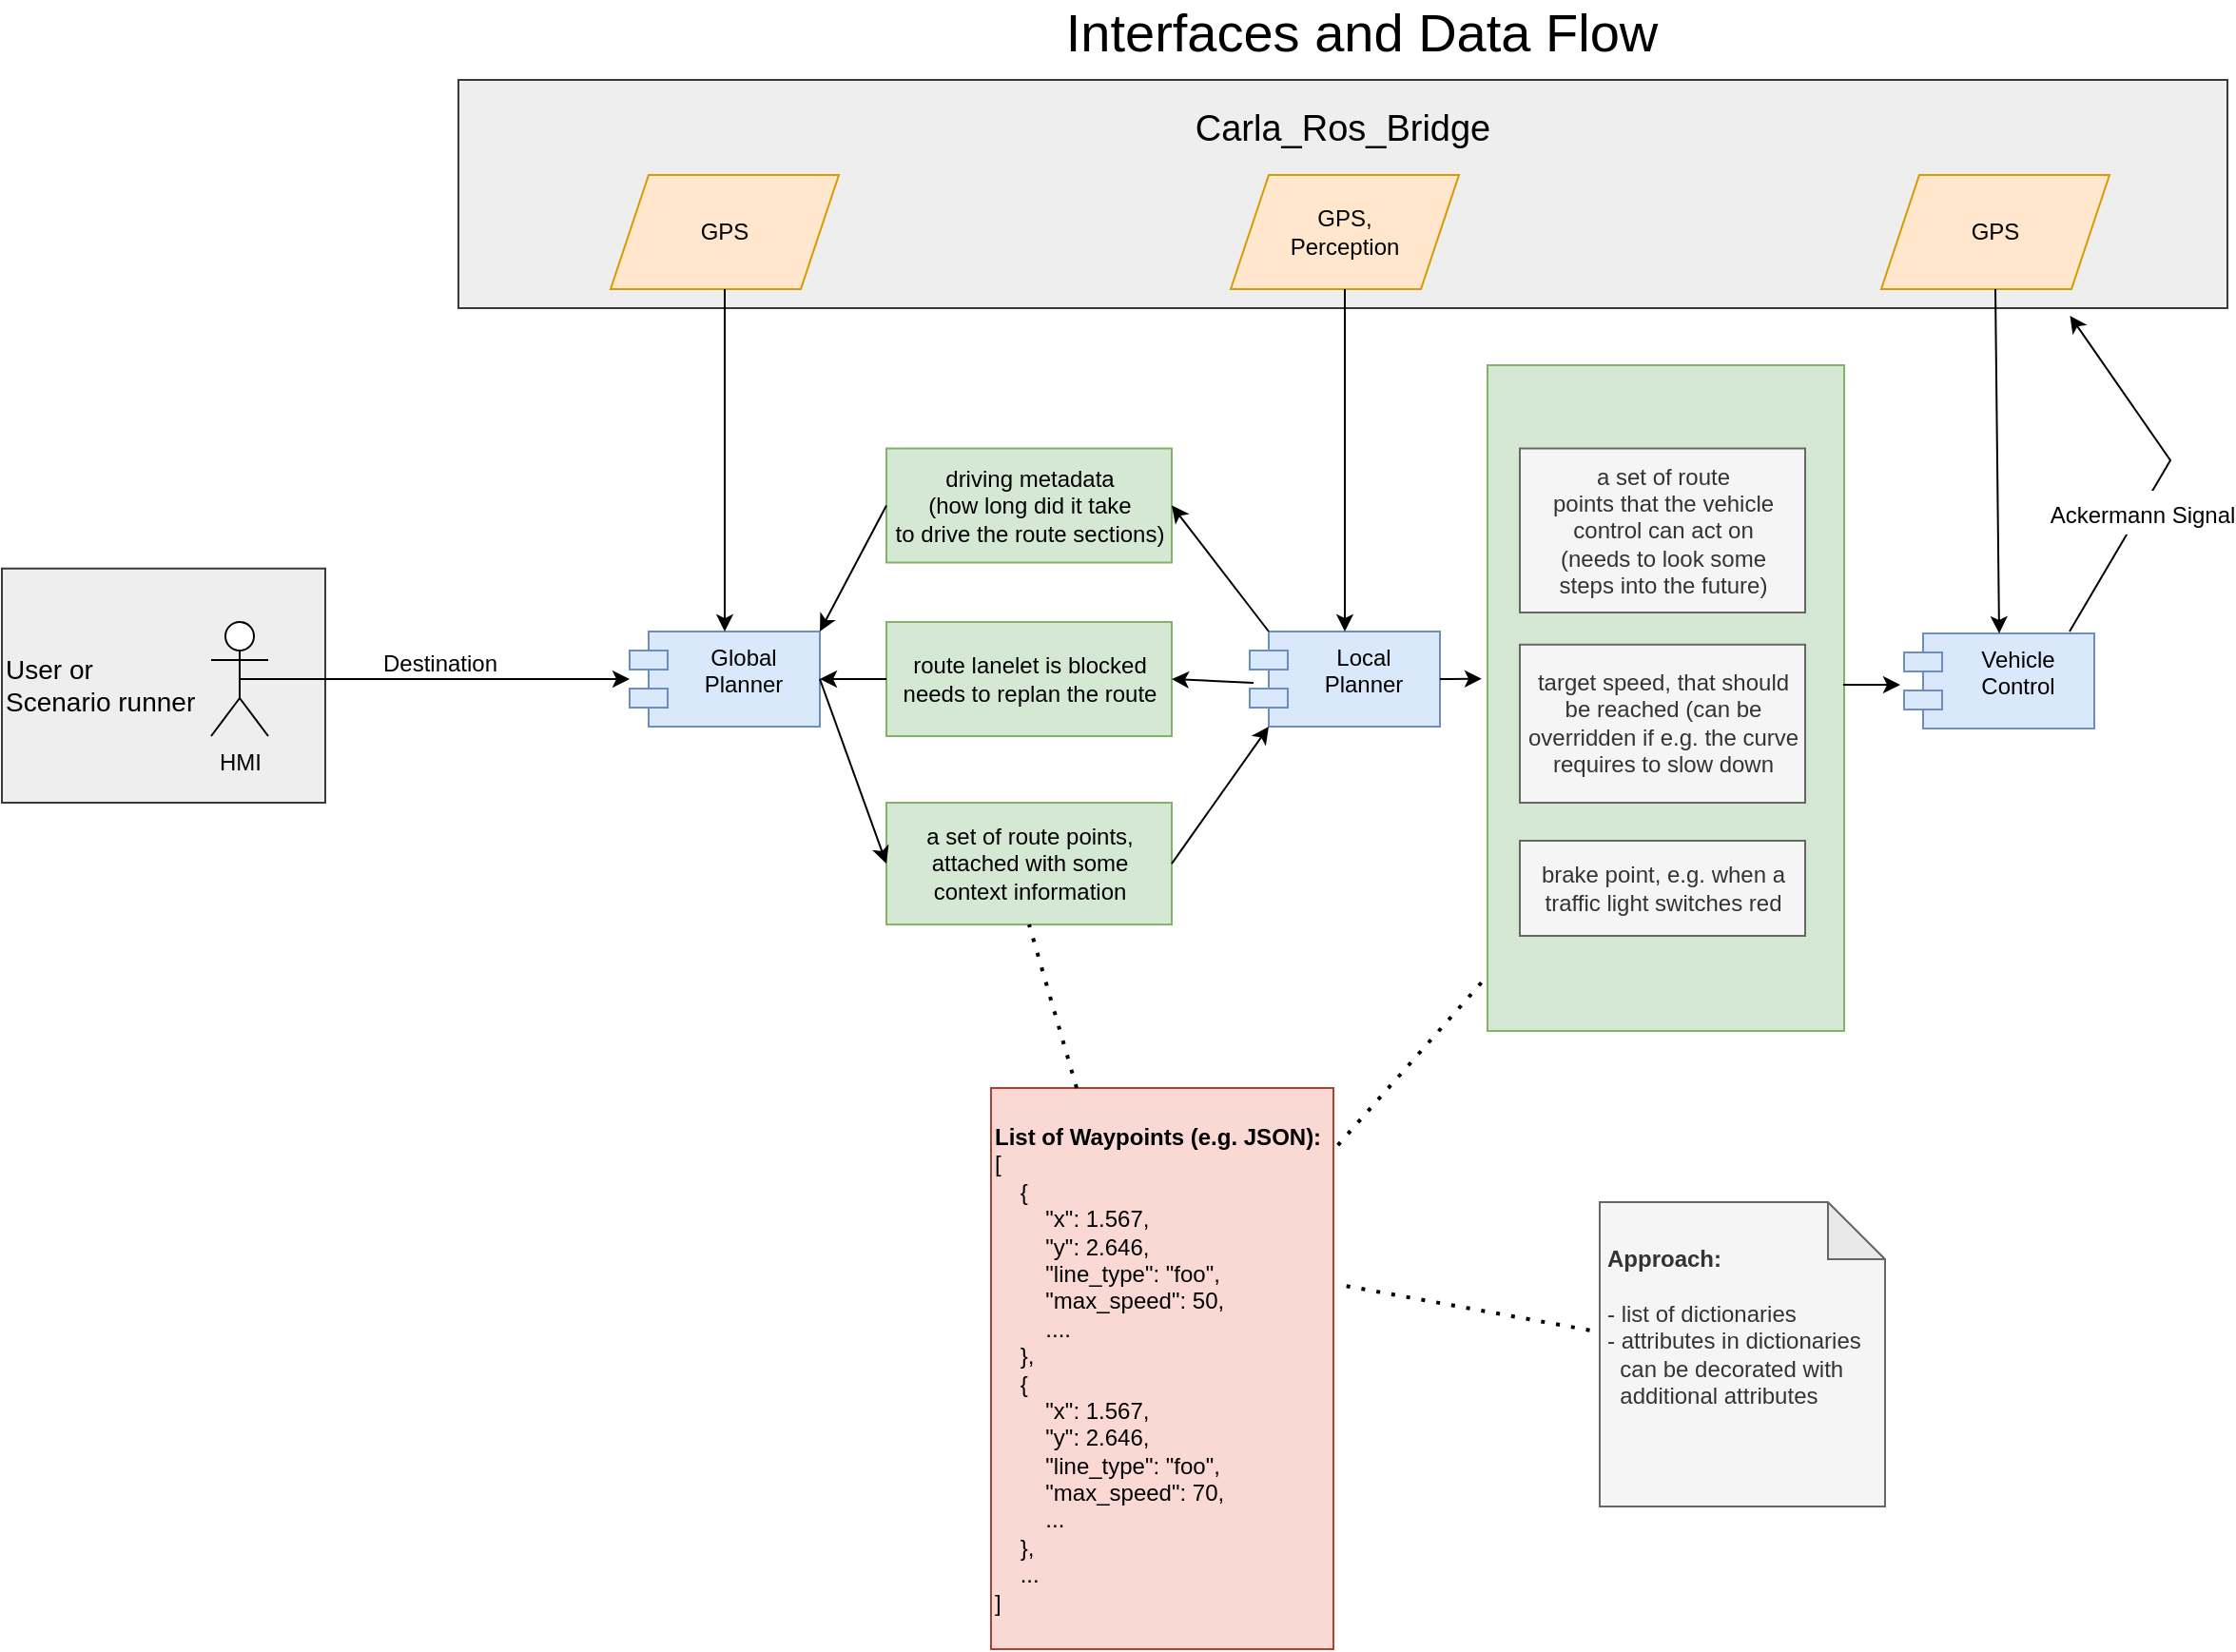 <mxfile version="15.8.6" type="device"><diagram id="wfN-UgEo4YySCXWEmB0_" name="Page-1"><mxGraphModel dx="2840" dy="1153" grid="1" gridSize="10" guides="1" tooltips="1" connect="1" arrows="1" fold="1" page="1" pageScale="1" pageWidth="850" pageHeight="1100" math="0" shadow="0"><root><mxCell id="0"/><mxCell id="1" parent="0"/><mxCell id="Oe-aHiRuMTyT6Q5_w0td-3" value="&lt;div style=&quot;font-size: 14px&quot; align=&quot;left&quot;&gt;&lt;font style=&quot;font-size: 14px&quot;&gt;User or &lt;br&gt;&lt;/font&gt;&lt;/div&gt;&lt;div style=&quot;font-size: 14px&quot; align=&quot;left&quot;&gt;&lt;font style=&quot;font-size: 14px&quot;&gt;Scenario runner&lt;/font&gt;&lt;/div&gt;" style="rounded=0;whiteSpace=wrap;html=1;fontSize=12;align=left;fillColor=#eeeeee;strokeColor=#36393d;" vertex="1" parent="1"><mxGeometry x="-290" y="366.88" width="170" height="123.12" as="geometry"/></mxCell><mxCell id="Oe-aHiRuMTyT6Q5_w0td-1" value="&lt;div style=&quot;font-size: 19px&quot;&gt;&lt;font style=&quot;font-size: 19px&quot;&gt;Carla_Ros_Bridge&lt;/font&gt;&lt;/div&gt;&lt;div style=&quot;font-size: 19px&quot;&gt;&lt;font style=&quot;font-size: 19px&quot;&gt;&lt;br&gt;&lt;/font&gt;&lt;/div&gt;&lt;div style=&quot;font-size: 19px&quot;&gt;&lt;font style=&quot;font-size: 19px&quot;&gt;&lt;br&gt;&lt;/font&gt;&lt;/div&gt;&lt;div style=&quot;font-size: 19px&quot;&gt;&lt;font style=&quot;font-size: 19px&quot;&gt;&lt;br&gt;&lt;/font&gt;&lt;/div&gt;" style="rounded=0;whiteSpace=wrap;html=1;fillColor=#eeeeee;strokeColor=#36393d;" vertex="1" parent="1"><mxGeometry x="-50" y="110" width="930" height="120" as="geometry"/></mxCell><mxCell id="r_o1c9-DQdiVAADlOW3O-39" value="&lt;div&gt;brake point, e.g. when a&lt;br&gt;&lt;/div&gt;&lt;div&gt;traffic light switches red&lt;br&gt;&lt;/div&gt;" style="html=1;align=center;fillColor=#d5e8d4;strokeColor=#82b366;" parent="1" vertex="1"><mxGeometry x="491" y="260" width="187.5" height="350" as="geometry"/></mxCell><mxCell id="r_o1c9-DQdiVAADlOW3O-5" value="Global&#xA;Planner" style="shape=module;align=left;spacingLeft=20;align=center;verticalAlign=top;fillColor=#dae8fc;strokeColor=#6c8ebf;" parent="1" vertex="1"><mxGeometry x="40" y="400" width="100" height="50" as="geometry"/></mxCell><mxCell id="r_o1c9-DQdiVAADlOW3O-6" value="Local&#xA;Planner" style="shape=module;align=left;spacingLeft=20;align=center;verticalAlign=top;fillColor=#dae8fc;strokeColor=#6c8ebf;" parent="1" vertex="1"><mxGeometry x="366" y="400" width="100" height="50" as="geometry"/></mxCell><mxCell id="r_o1c9-DQdiVAADlOW3O-7" value="Vehicle&#xA;Control&#xA;" style="shape=module;align=left;spacingLeft=20;align=center;verticalAlign=top;fillColor=#dae8fc;strokeColor=#6c8ebf;" parent="1" vertex="1"><mxGeometry x="710" y="401" width="100" height="50" as="geometry"/></mxCell><mxCell id="r_o1c9-DQdiVAADlOW3O-11" value="&lt;div align=&quot;center&quot;&gt;a set of route points,&lt;/div&gt;&lt;div align=&quot;center&quot;&gt;attached with some&lt;/div&gt;&lt;div align=&quot;center&quot;&gt;context information&lt;/div&gt;" style="html=1;align=center;fillColor=#d5e8d4;strokeColor=#82b366;" parent="1" vertex="1"><mxGeometry x="175" y="490" width="150" height="64.06" as="geometry"/></mxCell><mxCell id="r_o1c9-DQdiVAADlOW3O-12" value="&lt;div align=&quot;center&quot;&gt;a set of route&lt;/div&gt;&lt;div align=&quot;center&quot;&gt;points that the vehicle&lt;/div&gt;&lt;div align=&quot;center&quot;&gt;control can act on&lt;/div&gt;&lt;div align=&quot;center&quot;&gt;(needs to look some&lt;/div&gt;&lt;div align=&quot;center&quot;&gt;steps into the future)&lt;br&gt;&lt;/div&gt;" style="html=1;align=center;fillColor=#f5f5f5;fontColor=#333333;strokeColor=#666666;" parent="1" vertex="1"><mxGeometry x="508" y="303.75" width="150" height="86.25" as="geometry"/></mxCell><mxCell id="r_o1c9-DQdiVAADlOW3O-13" value="" style="endArrow=classic;html=1;rounded=0;exitX=1;exitY=0.5;exitDx=0;exitDy=0;entryX=0;entryY=0.5;entryDx=0;entryDy=0;" parent="1" source="r_o1c9-DQdiVAADlOW3O-5" target="r_o1c9-DQdiVAADlOW3O-11" edge="1"><mxGeometry width="50" height="50" relative="1" as="geometry"><mxPoint x="210" y="740" as="sourcePoint"/><mxPoint x="260" y="690" as="targetPoint"/></mxGeometry></mxCell><mxCell id="r_o1c9-DQdiVAADlOW3O-14" value="" style="endArrow=classic;html=1;rounded=0;exitX=1;exitY=0.5;exitDx=0;exitDy=0;entryX=0;entryY=1;entryDx=10;entryDy=0;entryPerimeter=0;" parent="1" source="r_o1c9-DQdiVAADlOW3O-11" target="r_o1c9-DQdiVAADlOW3O-6" edge="1"><mxGeometry width="50" height="50" relative="1" as="geometry"><mxPoint x="150" y="435" as="sourcePoint"/><mxPoint x="190" y="435" as="targetPoint"/></mxGeometry></mxCell><mxCell id="r_o1c9-DQdiVAADlOW3O-21" value="&lt;div align=&quot;center&quot;&gt;&lt;b&gt;List of Waypoints (e.g. JSON):&lt;/b&gt;&lt;br&gt;&lt;/div&gt;&lt;div align=&quot;left&quot;&gt;[&lt;/div&gt;&lt;div align=&quot;left&quot;&gt;&amp;nbsp;&amp;nbsp;&amp;nbsp; {&lt;/div&gt;&lt;div align=&quot;left&quot;&gt;&amp;nbsp;&amp;nbsp;&amp;nbsp;&amp;nbsp;&amp;nbsp;&amp;nbsp;&amp;nbsp; &quot;x&quot;: 1.567,&lt;/div&gt;&lt;div align=&quot;left&quot;&gt;&amp;nbsp;&amp;nbsp;&amp;nbsp;&amp;nbsp;&amp;nbsp;&amp;nbsp;&amp;nbsp; &quot;y&quot;: 2.646,&lt;/div&gt;&lt;div align=&quot;left&quot;&gt;&amp;nbsp;&amp;nbsp;&amp;nbsp;&amp;nbsp;&amp;nbsp;&amp;nbsp;&amp;nbsp; &quot;line_type&quot;: &quot;foo&quot;,&lt;/div&gt;&lt;div align=&quot;left&quot;&gt;&amp;nbsp;&amp;nbsp;&amp;nbsp;&amp;nbsp;&amp;nbsp;&amp;nbsp;&amp;nbsp; &quot;max_speed&quot;: 50,&lt;/div&gt;&lt;div align=&quot;left&quot;&gt;&amp;nbsp;&amp;nbsp;&amp;nbsp;&amp;nbsp;&amp;nbsp;&amp;nbsp;&amp;nbsp; ....&lt;br&gt;&lt;/div&gt;&lt;div align=&quot;left&quot;&gt;&amp;nbsp;&amp;nbsp;&amp;nbsp; },&lt;/div&gt;&lt;div align=&quot;left&quot;&gt;&amp;nbsp;&amp;nbsp;&amp;nbsp; {&lt;div align=&quot;left&quot;&gt;&amp;nbsp;&amp;nbsp;&amp;nbsp;&amp;nbsp;&amp;nbsp;&amp;nbsp;&amp;nbsp; &quot;x&quot;: 1.567,&lt;/div&gt;&lt;div align=&quot;left&quot;&gt;&amp;nbsp;&amp;nbsp;&amp;nbsp;&amp;nbsp;&amp;nbsp;&amp;nbsp;&amp;nbsp; &quot;y&quot;: 2.646,&lt;/div&gt;&lt;div align=&quot;left&quot;&gt;&amp;nbsp;&amp;nbsp;&amp;nbsp;&amp;nbsp;&amp;nbsp;&amp;nbsp;&amp;nbsp; &quot;line_type&quot;: &quot;foo&quot;,&lt;/div&gt;&lt;div align=&quot;left&quot;&gt;&amp;nbsp;&amp;nbsp;&amp;nbsp;&amp;nbsp;&amp;nbsp;&amp;nbsp;&amp;nbsp; &quot;max_speed&quot;: 70,&lt;/div&gt;&lt;div align=&quot;left&quot;&gt;&amp;nbsp;&amp;nbsp;&amp;nbsp;&amp;nbsp;&amp;nbsp;&amp;nbsp;&amp;nbsp; ...&lt;br&gt;&lt;/div&gt;&lt;div align=&quot;left&quot;&gt;&amp;nbsp;&amp;nbsp;&amp;nbsp; },&lt;/div&gt;&lt;div align=&quot;left&quot;&gt;&amp;nbsp;&amp;nbsp;&amp;nbsp; ...&lt;br&gt;&lt;/div&gt;&lt;/div&gt;&lt;div align=&quot;left&quot;&gt;]&lt;br&gt;&lt;/div&gt;" style="html=1;align=left;fillColor=#fad9d5;strokeColor=#ae4132;" parent="1" vertex="1"><mxGeometry x="230" y="640" width="180" height="295" as="geometry"/></mxCell><mxCell id="r_o1c9-DQdiVAADlOW3O-26" value="&lt;div&gt;route lanelet is blocked&lt;/div&gt;&lt;div&gt;needs to replan the route&lt;br&gt;&lt;/div&gt;" style="html=1;align=center;fillColor=#d5e8d4;strokeColor=#82b366;" parent="1" vertex="1"><mxGeometry x="175" y="395" width="150" height="60" as="geometry"/></mxCell><mxCell id="r_o1c9-DQdiVAADlOW3O-27" value="" style="endArrow=classic;html=1;rounded=0;entryX=1;entryY=0.5;entryDx=0;entryDy=0;exitX=0.02;exitY=0.54;exitDx=0;exitDy=0;exitPerimeter=0;" parent="1" source="r_o1c9-DQdiVAADlOW3O-6" target="r_o1c9-DQdiVAADlOW3O-26" edge="1"><mxGeometry width="50" height="50" relative="1" as="geometry"><mxPoint x="370" y="425" as="sourcePoint"/><mxPoint x="185" y="435" as="targetPoint"/></mxGeometry></mxCell><mxCell id="r_o1c9-DQdiVAADlOW3O-28" value="" style="endArrow=classic;html=1;rounded=0;entryX=1;entryY=0.5;entryDx=0;entryDy=0;exitX=0;exitY=0.5;exitDx=0;exitDy=0;" parent="1" source="r_o1c9-DQdiVAADlOW3O-26" target="r_o1c9-DQdiVAADlOW3O-5" edge="1"><mxGeometry width="50" height="50" relative="1" as="geometry"><mxPoint x="170" y="430" as="sourcePoint"/><mxPoint x="335" y="520" as="targetPoint"/></mxGeometry></mxCell><mxCell id="r_o1c9-DQdiVAADlOW3O-29" value="&lt;div&gt;driving metadata&lt;/div&gt;&lt;div&gt;(how long did it take&lt;/div&gt;&lt;div&gt;to drive the route sections)&lt;br&gt;&lt;/div&gt;" style="html=1;align=center;fillColor=#d5e8d4;strokeColor=#82b366;" parent="1" vertex="1"><mxGeometry x="175" y="303.75" width="150" height="60" as="geometry"/></mxCell><mxCell id="r_o1c9-DQdiVAADlOW3O-30" value="" style="endArrow=classic;html=1;rounded=0;exitX=0;exitY=0;exitDx=10;exitDy=0;entryX=1;entryY=0.5;entryDx=0;entryDy=0;exitPerimeter=0;" parent="1" source="r_o1c9-DQdiVAADlOW3O-6" target="r_o1c9-DQdiVAADlOW3O-29" edge="1"><mxGeometry width="50" height="50" relative="1" as="geometry"><mxPoint x="386" y="460" as="sourcePoint"/><mxPoint x="335" y="520" as="targetPoint"/></mxGeometry></mxCell><mxCell id="r_o1c9-DQdiVAADlOW3O-31" value="" style="endArrow=classic;html=1;rounded=0;exitX=0;exitY=0.5;exitDx=0;exitDy=0;entryX=1;entryY=0;entryDx=0;entryDy=0;" parent="1" source="r_o1c9-DQdiVAADlOW3O-29" target="r_o1c9-DQdiVAADlOW3O-5" edge="1"><mxGeometry width="50" height="50" relative="1" as="geometry"><mxPoint x="386" y="410" as="sourcePoint"/><mxPoint x="335" y="343.75" as="targetPoint"/></mxGeometry></mxCell><mxCell id="r_o1c9-DQdiVAADlOW3O-32" value="&lt;div&gt;target speed, that should&lt;/div&gt;&lt;div&gt;be reached (can be&lt;/div&gt;&lt;div&gt;overridden if e.g. the curve&lt;/div&gt;&lt;div&gt;requires to slow down&lt;br&gt;&lt;/div&gt;" style="html=1;align=center;fillColor=#f5f5f5;fontColor=#333333;strokeColor=#666666;" parent="1" vertex="1"><mxGeometry x="508" y="406.88" width="150" height="83.12" as="geometry"/></mxCell><mxCell id="r_o1c9-DQdiVAADlOW3O-36" value="&lt;div&gt;brake point, e.g. when a&lt;br&gt;&lt;/div&gt;&lt;div&gt;traffic light switches red&lt;br&gt;&lt;/div&gt;" style="html=1;align=center;fillColor=#f5f5f5;fontColor=#333333;strokeColor=#666666;" parent="1" vertex="1"><mxGeometry x="508" y="510" width="150" height="50" as="geometry"/></mxCell><mxCell id="r_o1c9-DQdiVAADlOW3O-40" value="" style="endArrow=classic;html=1;rounded=0;exitX=1;exitY=0.5;exitDx=0;exitDy=0;entryX=-0.016;entryY=0.471;entryDx=0;entryDy=0;entryPerimeter=0;" parent="1" source="r_o1c9-DQdiVAADlOW3O-6" target="r_o1c9-DQdiVAADlOW3O-39" edge="1"><mxGeometry width="50" height="50" relative="1" as="geometry"><mxPoint x="386" y="460" as="sourcePoint"/><mxPoint x="335" y="520" as="targetPoint"/></mxGeometry></mxCell><mxCell id="r_o1c9-DQdiVAADlOW3O-41" value="" style="endArrow=classic;html=1;rounded=0;exitX=0.997;exitY=0.48;exitDx=0;exitDy=0;entryX=-0.02;entryY=0.54;entryDx=0;entryDy=0;exitPerimeter=0;entryPerimeter=0;" parent="1" source="r_o1c9-DQdiVAADlOW3O-39" target="r_o1c9-DQdiVAADlOW3O-7" edge="1"><mxGeometry width="50" height="50" relative="1" as="geometry"><mxPoint x="386" y="460" as="sourcePoint"/><mxPoint x="335" y="520" as="targetPoint"/></mxGeometry></mxCell><mxCell id="r_o1c9-DQdiVAADlOW3O-48" value="" style="endArrow=none;dashed=1;html=1;dashPattern=1 3;strokeWidth=2;rounded=0;exitX=1.013;exitY=0.102;exitDx=0;exitDy=0;exitPerimeter=0;entryX=0;entryY=0.917;entryDx=0;entryDy=0;entryPerimeter=0;" parent="1" source="r_o1c9-DQdiVAADlOW3O-21" target="r_o1c9-DQdiVAADlOW3O-39" edge="1"><mxGeometry width="50" height="50" relative="1" as="geometry"><mxPoint x="420" y="765.05" as="sourcePoint"/><mxPoint x="566" y="766.08" as="targetPoint"/></mxGeometry></mxCell><mxCell id="r_o1c9-DQdiVAADlOW3O-49" value="" style="endArrow=none;dashed=1;html=1;dashPattern=1 3;strokeWidth=2;rounded=0;exitX=0.25;exitY=0;exitDx=0;exitDy=0;entryX=0.5;entryY=1;entryDx=0;entryDy=0;" parent="1" source="r_o1c9-DQdiVAADlOW3O-21" target="r_o1c9-DQdiVAADlOW3O-11" edge="1"><mxGeometry width="50" height="50" relative="1" as="geometry"><mxPoint x="421.95" y="680.09" as="sourcePoint"/><mxPoint x="501" y="590.95" as="targetPoint"/></mxGeometry></mxCell><mxCell id="r_o1c9-DQdiVAADlOW3O-50" value="&lt;font style=&quot;font-size: 28px&quot;&gt;Interfaces and Data Flow&lt;/font&gt;" style="text;html=1;strokeColor=none;fillColor=none;align=center;verticalAlign=middle;whiteSpace=wrap;rounded=0;" parent="1" vertex="1"><mxGeometry x="250" y="70" width="350" height="30" as="geometry"/></mxCell><mxCell id="r_o1c9-DQdiVAADlOW3O-51" value="&lt;div style=&quot;font-size: 12px&quot; align=&quot;left&quot;&gt;&lt;font style=&quot;font-size: 12px&quot;&gt;&lt;b&gt;Approach:&lt;/b&gt;&lt;/font&gt;&lt;/div&gt;&lt;div style=&quot;font-size: 12px&quot; align=&quot;left&quot;&gt;&lt;font style=&quot;font-size: 12px&quot;&gt;&lt;br&gt;&lt;/font&gt;&lt;/div&gt;&lt;div style=&quot;font-size: 12px&quot; align=&quot;left&quot;&gt;&lt;font style=&quot;font-size: 12px&quot;&gt;- list of dictionaries&lt;/font&gt;&lt;/div&gt;&lt;div style=&quot;font-size: 12px&quot; align=&quot;left&quot;&gt;&lt;font style=&quot;font-size: 12px&quot;&gt;- attributes in dictionaries&lt;br&gt;&amp;nbsp; can be decorated with&lt;/font&gt;&lt;/div&gt;&lt;div style=&quot;font-size: 12px&quot; align=&quot;left&quot;&gt;&lt;font style=&quot;font-size: 12px&quot;&gt;&amp;nbsp; additional attributes&lt;br&gt;&lt;/font&gt;&lt;/div&gt;&lt;div style=&quot;font-size: 12px&quot;&gt;&lt;font style=&quot;font-size: 12px&quot;&gt;&lt;br&gt;&lt;br&gt;&lt;/font&gt;&lt;/div&gt;" style="shape=note;whiteSpace=wrap;html=1;backgroundOutline=1;darkOpacity=0.05;fontSize=28;align=left;spacingLeft=2;fillColor=#f5f5f5;fontColor=#333333;strokeColor=#666666;" parent="1" vertex="1"><mxGeometry x="550" y="700" width="150" height="160" as="geometry"/></mxCell><mxCell id="r_o1c9-DQdiVAADlOW3O-52" value="" style="endArrow=none;dashed=1;html=1;dashPattern=1 3;strokeWidth=2;rounded=0;exitX=-0.035;exitY=0.421;exitDx=0;exitDy=0;exitPerimeter=0;entryX=1.012;entryY=0.35;entryDx=0;entryDy=0;entryPerimeter=0;" parent="1" source="r_o1c9-DQdiVAADlOW3O-51" target="r_o1c9-DQdiVAADlOW3O-21" edge="1"><mxGeometry width="50" height="50" relative="1" as="geometry"><mxPoint x="421.95" y="680.09" as="sourcePoint"/><mxPoint x="501" y="590.95" as="targetPoint"/></mxGeometry></mxCell><mxCell id="r_o1c9-DQdiVAADlOW3O-59" value="&lt;div&gt;GPS&lt;/div&gt;" style="shape=parallelogram;perimeter=parallelogramPerimeter;whiteSpace=wrap;html=1;fixedSize=1;fontSize=12;align=center;fillColor=#ffe6cc;strokeColor=#d79b00;" parent="1" vertex="1"><mxGeometry x="30" y="160" width="120" height="60" as="geometry"/></mxCell><mxCell id="r_o1c9-DQdiVAADlOW3O-60" value="" style="endArrow=classic;html=1;rounded=0;exitX=0.5;exitY=1;exitDx=0;exitDy=0;entryX=0.5;entryY=0;entryDx=0;entryDy=0;" parent="1" source="r_o1c9-DQdiVAADlOW3O-59" target="r_o1c9-DQdiVAADlOW3O-5" edge="1"><mxGeometry width="50" height="50" relative="1" as="geometry"><mxPoint x="386" y="410" as="sourcePoint"/><mxPoint x="335" y="343.75" as="targetPoint"/></mxGeometry></mxCell><mxCell id="r_o1c9-DQdiVAADlOW3O-61" value="&lt;div&gt;GPS,&lt;/div&gt;&lt;div&gt;Perception&lt;br&gt;&lt;/div&gt;" style="shape=parallelogram;perimeter=parallelogramPerimeter;whiteSpace=wrap;html=1;fixedSize=1;fontSize=12;align=center;fillColor=#ffe6cc;strokeColor=#d79b00;" parent="1" vertex="1"><mxGeometry x="356" y="160" width="120" height="60" as="geometry"/></mxCell><mxCell id="r_o1c9-DQdiVAADlOW3O-62" value="" style="endArrow=classic;html=1;rounded=0;exitX=0.5;exitY=1;exitDx=0;exitDy=0;entryX=0.5;entryY=0;entryDx=0;entryDy=0;" parent="1" source="r_o1c9-DQdiVAADlOW3O-61" target="r_o1c9-DQdiVAADlOW3O-6" edge="1"><mxGeometry width="50" height="50" relative="1" as="geometry"><mxPoint x="101" y="220" as="sourcePoint"/><mxPoint x="100" y="410" as="targetPoint"/></mxGeometry></mxCell><mxCell id="r_o1c9-DQdiVAADlOW3O-65" value="&lt;div&gt;GPS&lt;/div&gt;" style="shape=parallelogram;perimeter=parallelogramPerimeter;whiteSpace=wrap;html=1;fixedSize=1;fontSize=12;align=center;fillColor=#ffe6cc;strokeColor=#d79b00;" parent="1" vertex="1"><mxGeometry x="698" y="160" width="120" height="60" as="geometry"/></mxCell><mxCell id="r_o1c9-DQdiVAADlOW3O-66" value="" style="endArrow=classic;html=1;rounded=0;exitX=0.5;exitY=1;exitDx=0;exitDy=0;entryX=0.5;entryY=0;entryDx=0;entryDy=0;" parent="1" source="r_o1c9-DQdiVAADlOW3O-65" target="r_o1c9-DQdiVAADlOW3O-7" edge="1"><mxGeometry width="50" height="50" relative="1" as="geometry"><mxPoint x="426" y="230" as="sourcePoint"/><mxPoint x="426" y="410" as="targetPoint"/></mxGeometry></mxCell><mxCell id="zNrfLK2UtozbV5Wzp4uj-7" style="edgeStyle=orthogonalEdgeStyle;rounded=0;orthogonalLoop=1;jettySize=auto;html=1;exitX=0.5;exitY=0.5;exitDx=0;exitDy=0;exitPerimeter=0;" parent="1" source="zNrfLK2UtozbV5Wzp4uj-1" target="r_o1c9-DQdiVAADlOW3O-5" edge="1"><mxGeometry relative="1" as="geometry"/></mxCell><mxCell id="zNrfLK2UtozbV5Wzp4uj-1" value="HMI" style="shape=umlActor;verticalLabelPosition=bottom;verticalAlign=top;html=1;outlineConnect=0;" parent="1" vertex="1"><mxGeometry x="-180" y="395" width="30" height="60" as="geometry"/></mxCell><mxCell id="zNrfLK2UtozbV5Wzp4uj-10" value="" style="endArrow=classic;html=1;rounded=0;entryX=0.911;entryY=1.033;entryDx=0;entryDy=0;entryPerimeter=0;" parent="1" target="Oe-aHiRuMTyT6Q5_w0td-1" edge="1"><mxGeometry width="50" height="50" relative="1" as="geometry"><mxPoint x="797" y="400" as="sourcePoint"/><mxPoint x="1011.96" y="427" as="targetPoint"/><Array as="points"><mxPoint x="850" y="310"/></Array></mxGeometry></mxCell><mxCell id="Oe-aHiRuMTyT6Q5_w0td-2" value="&lt;font style=&quot;font-size: 12px&quot;&gt;Ackermann Signal&lt;/font&gt;" style="edgeLabel;html=1;align=center;verticalAlign=middle;resizable=0;points=[];fontSize=19;" vertex="1" connectable="0" parent="zNrfLK2UtozbV5Wzp4uj-10"><mxGeometry x="-0.253" relative="1" as="geometry"><mxPoint as="offset"/></mxGeometry></mxCell><mxCell id="zNrfLK2UtozbV5Wzp4uj-12" value="Destination" style="text;html=1;align=center;verticalAlign=middle;resizable=0;points=[];autosize=1;strokeColor=none;fillColor=none;" parent="1" vertex="1"><mxGeometry x="-100" y="406.88" width="80" height="20" as="geometry"/></mxCell></root></mxGraphModel></diagram></mxfile>
